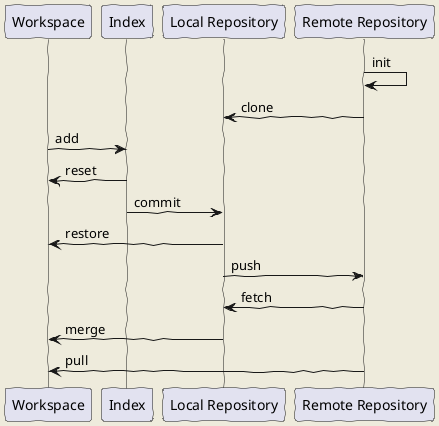 @startuml
skinparam lifelineStrategy solid
skinparam backgroundColor #EEEBDC
skinparam handwritten true

participant Workspace
participant Index
participant "Local Repository" as Local
participant "Remote Repository" as Remote

Remote -> Remote    : init
Remote -> Local     : clone
Workspace -> Index  : add
Index -> Workspace  : reset
Index -> Local      : commit
Local -> Workspace  : restore
Local -> Remote     : push
Remote -> Local     : fetch
Local -> Workspace  : merge
Remote -> Workspace : pull

@enduml

